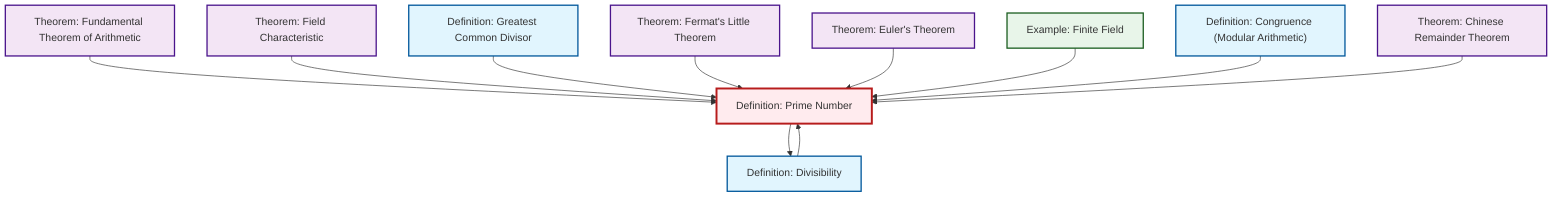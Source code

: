 graph TD
    classDef definition fill:#e1f5fe,stroke:#01579b,stroke-width:2px
    classDef theorem fill:#f3e5f5,stroke:#4a148c,stroke-width:2px
    classDef axiom fill:#fff3e0,stroke:#e65100,stroke-width:2px
    classDef example fill:#e8f5e9,stroke:#1b5e20,stroke-width:2px
    classDef current fill:#ffebee,stroke:#b71c1c,stroke-width:3px
    thm-fermat-little["Theorem: Fermat's Little Theorem"]:::theorem
    def-prime["Definition: Prime Number"]:::definition
    def-divisibility["Definition: Divisibility"]:::definition
    def-gcd["Definition: Greatest Common Divisor"]:::definition
    ex-finite-field["Example: Finite Field"]:::example
    thm-field-characteristic["Theorem: Field Characteristic"]:::theorem
    def-congruence["Definition: Congruence (Modular Arithmetic)"]:::definition
    thm-fundamental-arithmetic["Theorem: Fundamental Theorem of Arithmetic"]:::theorem
    thm-chinese-remainder["Theorem: Chinese Remainder Theorem"]:::theorem
    thm-euler["Theorem: Euler's Theorem"]:::theorem
    def-prime --> def-divisibility
    thm-fundamental-arithmetic --> def-prime
    thm-field-characteristic --> def-prime
    def-gcd --> def-prime
    thm-fermat-little --> def-prime
    thm-euler --> def-prime
    def-divisibility --> def-prime
    ex-finite-field --> def-prime
    def-congruence --> def-prime
    thm-chinese-remainder --> def-prime
    class def-prime current